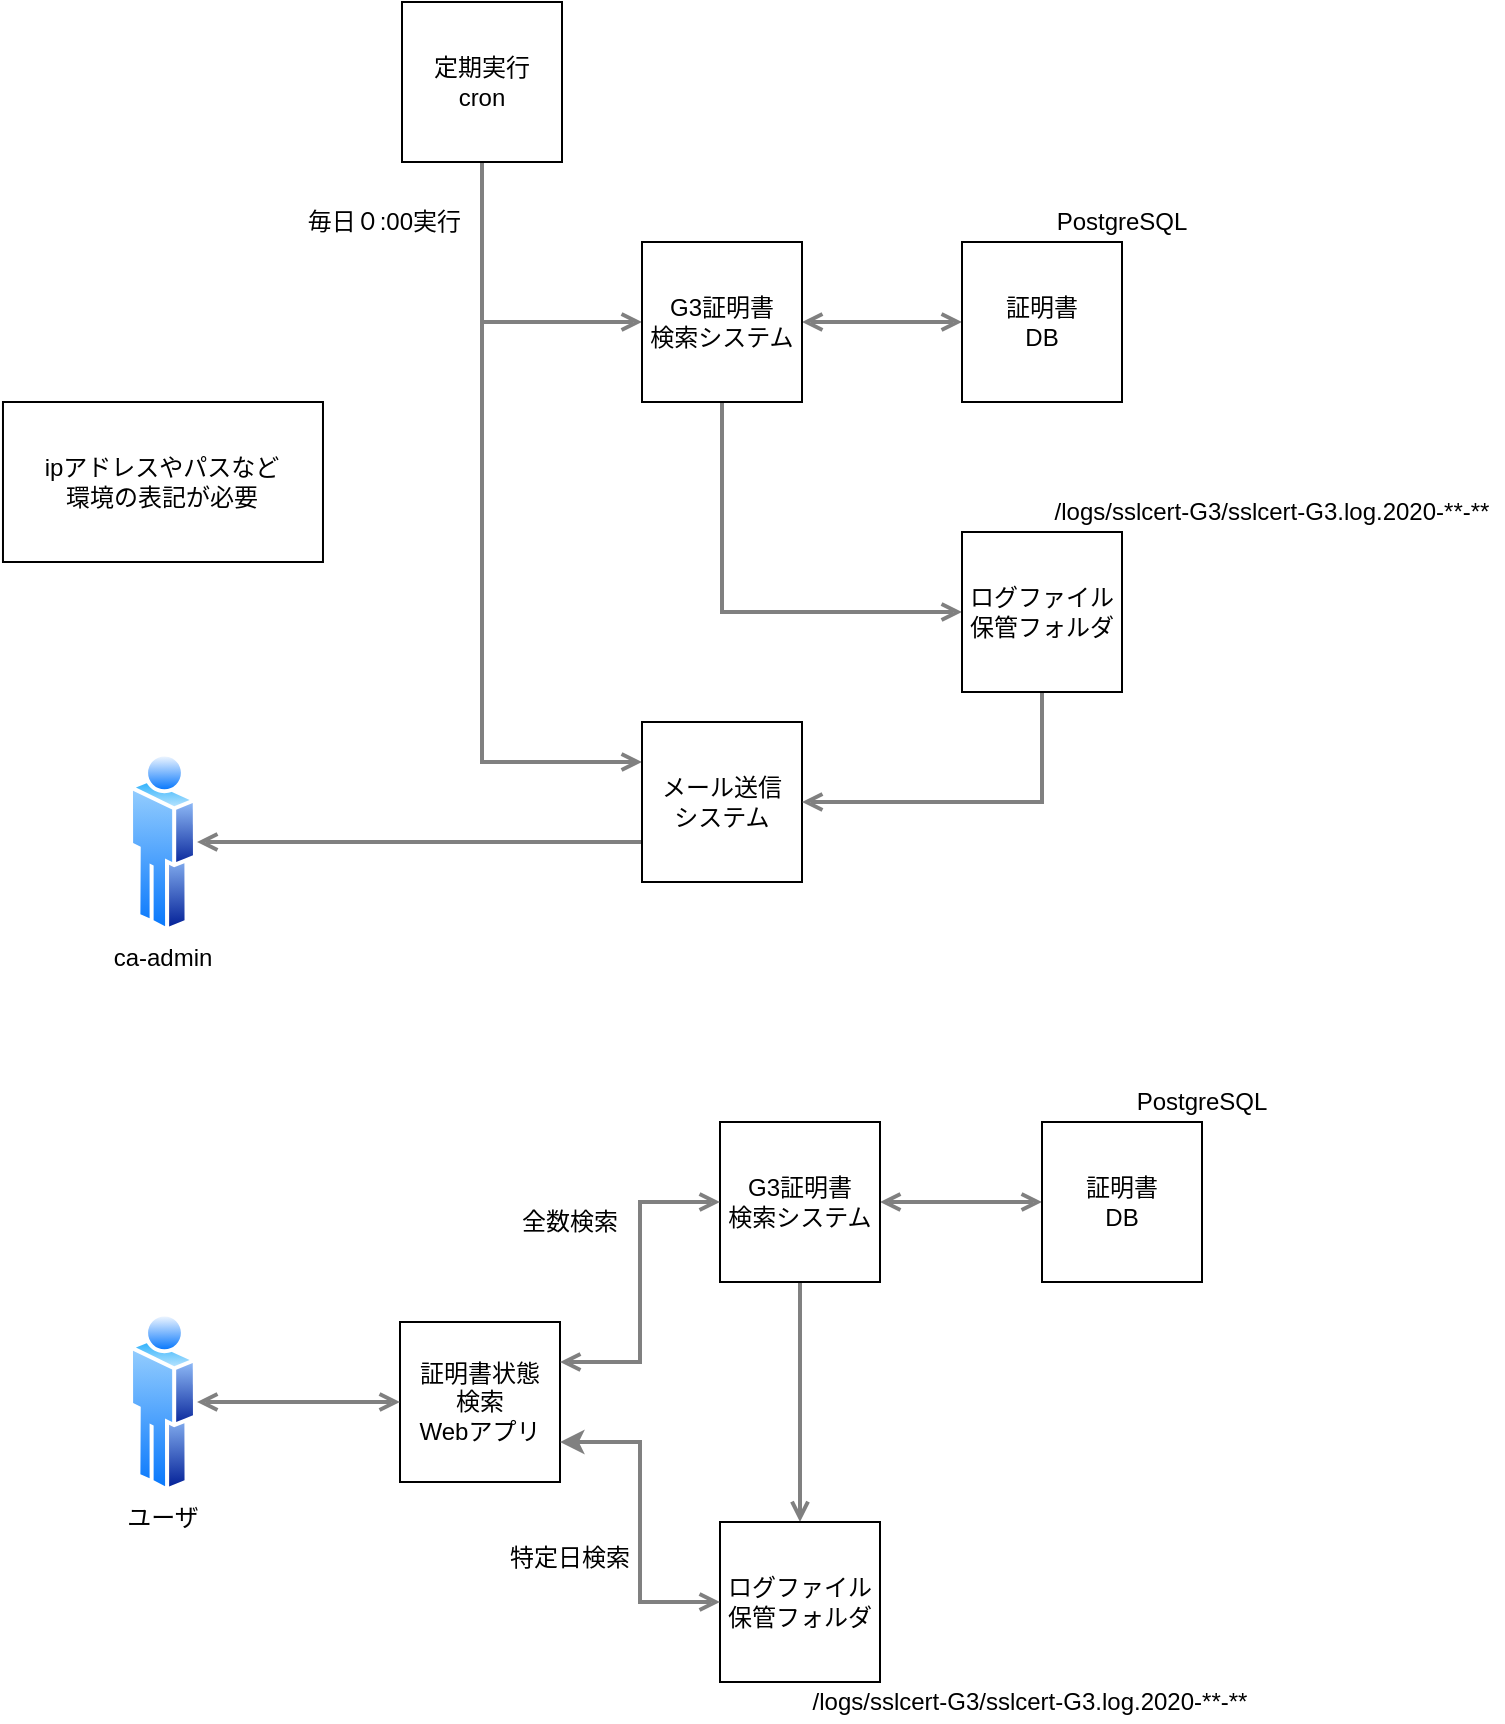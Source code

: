 <mxfile version="13.10.6" type="github">
  <diagram id="L7xhaTyGDJctH5aDYvOu" name="Page-2">
    <mxGraphModel dx="975" dy="587" grid="1" gridSize="10" guides="1" tooltips="1" connect="1" arrows="1" fold="1" page="1" pageScale="1" pageWidth="827" pageHeight="1169" math="0" shadow="0">
      <root>
        <mxCell id="nNvE3wCDXe1zB-vRH93K-0" />
        <mxCell id="nNvE3wCDXe1zB-vRH93K-1" parent="nNvE3wCDXe1zB-vRH93K-0" />
        <mxCell id="tds_qtYH7TQnGZW7USgK-12" style="edgeStyle=orthogonalEdgeStyle;rounded=0;orthogonalLoop=1;jettySize=auto;html=1;exitX=0.5;exitY=1;exitDx=0;exitDy=0;entryX=0;entryY=0.25;entryDx=0;entryDy=0;startArrow=none;startFill=0;endArrow=open;endFill=0;strokeColor=#808080;strokeWidth=2;" edge="1" parent="nNvE3wCDXe1zB-vRH93K-1" source="nNvE3wCDXe1zB-vRH93K-36" target="nNvE3wCDXe1zB-vRH93K-39">
          <mxGeometry relative="1" as="geometry" />
        </mxCell>
        <mxCell id="tds_qtYH7TQnGZW7USgK-13" style="edgeStyle=orthogonalEdgeStyle;rounded=0;orthogonalLoop=1;jettySize=auto;html=1;exitX=0.5;exitY=1;exitDx=0;exitDy=0;entryX=0;entryY=0.5;entryDx=0;entryDy=0;startArrow=none;startFill=0;endArrow=open;endFill=0;strokeColor=#808080;strokeWidth=2;" edge="1" parent="nNvE3wCDXe1zB-vRH93K-1" source="nNvE3wCDXe1zB-vRH93K-36" target="nNvE3wCDXe1zB-vRH93K-38">
          <mxGeometry relative="1" as="geometry" />
        </mxCell>
        <mxCell id="nNvE3wCDXe1zB-vRH93K-36" value="&lt;div&gt;定期実行&lt;/div&gt;&lt;div&gt;cron&lt;br&gt;&lt;/div&gt;" style="whiteSpace=wrap;html=1;aspect=fixed;" vertex="1" parent="nNvE3wCDXe1zB-vRH93K-1">
          <mxGeometry x="240" y="40" width="80" height="80" as="geometry" />
        </mxCell>
        <mxCell id="tds_qtYH7TQnGZW7USgK-15" style="edgeStyle=orthogonalEdgeStyle;rounded=0;orthogonalLoop=1;jettySize=auto;html=1;exitX=1;exitY=0.5;exitDx=0;exitDy=0;entryX=0;entryY=0.5;entryDx=0;entryDy=0;startArrow=open;startFill=0;endArrow=open;endFill=0;strokeColor=#808080;strokeWidth=2;" edge="1" parent="nNvE3wCDXe1zB-vRH93K-1" source="nNvE3wCDXe1zB-vRH93K-38" target="nNvE3wCDXe1zB-vRH93K-35">
          <mxGeometry relative="1" as="geometry" />
        </mxCell>
        <mxCell id="tds_qtYH7TQnGZW7USgK-17" style="edgeStyle=orthogonalEdgeStyle;rounded=0;orthogonalLoop=1;jettySize=auto;html=1;exitX=0.5;exitY=1;exitDx=0;exitDy=0;entryX=0;entryY=0.5;entryDx=0;entryDy=0;startArrow=none;startFill=0;endArrow=open;endFill=0;strokeColor=#808080;strokeWidth=2;" edge="1" parent="nNvE3wCDXe1zB-vRH93K-1" source="nNvE3wCDXe1zB-vRH93K-38" target="nNvE3wCDXe1zB-vRH93K-40">
          <mxGeometry relative="1" as="geometry" />
        </mxCell>
        <mxCell id="nNvE3wCDXe1zB-vRH93K-38" value="&lt;div&gt;G3証明書&lt;/div&gt;&lt;div&gt;検索システム&lt;br&gt;&lt;/div&gt;" style="whiteSpace=wrap;html=1;aspect=fixed;" vertex="1" parent="nNvE3wCDXe1zB-vRH93K-1">
          <mxGeometry x="360" y="160" width="80" height="80" as="geometry" />
        </mxCell>
        <mxCell id="tds_qtYH7TQnGZW7USgK-14" style="edgeStyle=orthogonalEdgeStyle;rounded=0;orthogonalLoop=1;jettySize=auto;html=1;exitX=0;exitY=0.75;exitDx=0;exitDy=0;startArrow=none;startFill=0;endArrow=open;endFill=0;strokeColor=#808080;strokeWidth=2;" edge="1" parent="nNvE3wCDXe1zB-vRH93K-1" source="nNvE3wCDXe1zB-vRH93K-39" target="tds_qtYH7TQnGZW7USgK-0">
          <mxGeometry relative="1" as="geometry" />
        </mxCell>
        <mxCell id="nNvE3wCDXe1zB-vRH93K-39" value="&lt;div&gt;メール送信&lt;/div&gt;&lt;div&gt;システム&lt;/div&gt;" style="whiteSpace=wrap;html=1;aspect=fixed;" vertex="1" parent="nNvE3wCDXe1zB-vRH93K-1">
          <mxGeometry x="360" y="400" width="80" height="80" as="geometry" />
        </mxCell>
        <mxCell id="tds_qtYH7TQnGZW7USgK-18" style="edgeStyle=orthogonalEdgeStyle;rounded=0;orthogonalLoop=1;jettySize=auto;html=1;exitX=0.5;exitY=1;exitDx=0;exitDy=0;entryX=1;entryY=0.5;entryDx=0;entryDy=0;startArrow=none;startFill=0;endArrow=open;endFill=0;strokeColor=#808080;strokeWidth=2;" edge="1" parent="nNvE3wCDXe1zB-vRH93K-1" source="nNvE3wCDXe1zB-vRH93K-40" target="nNvE3wCDXe1zB-vRH93K-39">
          <mxGeometry relative="1" as="geometry" />
        </mxCell>
        <mxCell id="9xR5e9x84lklHXayTx98-0" value="&lt;div&gt;証明書状態&lt;/div&gt;&lt;div&gt;検索&lt;/div&gt;&lt;div&gt;Webアプリ&lt;br&gt;&lt;/div&gt;" style="whiteSpace=wrap;html=1;aspect=fixed;" vertex="1" parent="nNvE3wCDXe1zB-vRH93K-1">
          <mxGeometry x="239" y="700" width="80" height="80" as="geometry" />
        </mxCell>
        <mxCell id="tds_qtYH7TQnGZW7USgK-3" value="" style="group" vertex="1" connectable="0" parent="nNvE3wCDXe1zB-vRH93K-1">
          <mxGeometry x="79" y="414" width="82.98" height="114" as="geometry" />
        </mxCell>
        <mxCell id="tds_qtYH7TQnGZW7USgK-0" value="" style="aspect=fixed;perimeter=ellipsePerimeter;html=1;align=center;shadow=0;dashed=0;spacingTop=3;image;image=img/lib/active_directory/user.svg;" vertex="1" parent="tds_qtYH7TQnGZW7USgK-3">
          <mxGeometry x="24.47" width="34.04" height="92" as="geometry" />
        </mxCell>
        <mxCell id="tds_qtYH7TQnGZW7USgK-2" value="ca-admin" style="text;html=1;strokeColor=none;fillColor=none;align=center;verticalAlign=middle;whiteSpace=wrap;rounded=0;" vertex="1" parent="tds_qtYH7TQnGZW7USgK-3">
          <mxGeometry y="94" width="82.98" height="20" as="geometry" />
        </mxCell>
        <mxCell id="tds_qtYH7TQnGZW7USgK-19" value="&lt;div&gt;ipアドレスやパスなど&lt;/div&gt;&lt;div&gt;環境の表記が必要&lt;br&gt;&lt;/div&gt;" style="rounded=0;whiteSpace=wrap;html=1;" vertex="1" parent="nNvE3wCDXe1zB-vRH93K-1">
          <mxGeometry x="40.49" y="240" width="160" height="80" as="geometry" />
        </mxCell>
        <mxCell id="tds_qtYH7TQnGZW7USgK-21" value="" style="group" vertex="1" connectable="0" parent="nNvE3wCDXe1zB-vRH93K-1">
          <mxGeometry x="520" y="130" width="120" height="110" as="geometry" />
        </mxCell>
        <mxCell id="nNvE3wCDXe1zB-vRH93K-35" value="&lt;div&gt;証明書&lt;/div&gt;&lt;div&gt;DB&lt;br&gt;&lt;/div&gt;" style="whiteSpace=wrap;html=1;aspect=fixed;" vertex="1" parent="tds_qtYH7TQnGZW7USgK-21">
          <mxGeometry y="30" width="80" height="80" as="geometry" />
        </mxCell>
        <mxCell id="tds_qtYH7TQnGZW7USgK-20" value="PostgreSQL" style="text;html=1;strokeColor=none;fillColor=none;align=center;verticalAlign=middle;whiteSpace=wrap;rounded=0;" vertex="1" parent="tds_qtYH7TQnGZW7USgK-21">
          <mxGeometry x="40" y="10" width="80" height="20" as="geometry" />
        </mxCell>
        <mxCell id="tds_qtYH7TQnGZW7USgK-24" value="" style="group" vertex="1" connectable="0" parent="nNvE3wCDXe1zB-vRH93K-1">
          <mxGeometry x="79" y="694" width="82.98" height="114" as="geometry" />
        </mxCell>
        <mxCell id="tds_qtYH7TQnGZW7USgK-25" value="" style="aspect=fixed;perimeter=ellipsePerimeter;html=1;align=center;shadow=0;dashed=0;spacingTop=3;image;image=img/lib/active_directory/user.svg;" vertex="1" parent="tds_qtYH7TQnGZW7USgK-24">
          <mxGeometry x="24.47" width="34.04" height="92" as="geometry" />
        </mxCell>
        <mxCell id="tds_qtYH7TQnGZW7USgK-26" value="ユーザ" style="text;html=1;strokeColor=none;fillColor=none;align=center;verticalAlign=middle;whiteSpace=wrap;rounded=0;" vertex="1" parent="tds_qtYH7TQnGZW7USgK-24">
          <mxGeometry y="94" width="82.98" height="20" as="geometry" />
        </mxCell>
        <mxCell id="tds_qtYH7TQnGZW7USgK-27" style="edgeStyle=orthogonalEdgeStyle;rounded=0;orthogonalLoop=1;jettySize=auto;html=1;exitX=1;exitY=0.5;exitDx=0;exitDy=0;startArrow=open;startFill=0;endArrow=open;endFill=0;strokeColor=#808080;strokeWidth=2;" edge="1" parent="nNvE3wCDXe1zB-vRH93K-1" source="tds_qtYH7TQnGZW7USgK-25" target="9xR5e9x84lklHXayTx98-0">
          <mxGeometry relative="1" as="geometry" />
        </mxCell>
        <mxCell id="tds_qtYH7TQnGZW7USgK-42" style="edgeStyle=orthogonalEdgeStyle;rounded=0;orthogonalLoop=1;jettySize=auto;html=1;exitX=1;exitY=0.5;exitDx=0;exitDy=0;entryX=0;entryY=0.5;entryDx=0;entryDy=0;startArrow=open;startFill=0;endArrow=open;endFill=0;strokeColor=#808080;strokeWidth=2;" edge="1" parent="nNvE3wCDXe1zB-vRH93K-1" source="tds_qtYH7TQnGZW7USgK-28" target="tds_qtYH7TQnGZW7USgK-53">
          <mxGeometry relative="1" as="geometry">
            <mxPoint x="579" y="640" as="targetPoint" />
          </mxGeometry>
        </mxCell>
        <mxCell id="tds_qtYH7TQnGZW7USgK-43" style="edgeStyle=orthogonalEdgeStyle;rounded=0;orthogonalLoop=1;jettySize=auto;html=1;exitX=0.5;exitY=1;exitDx=0;exitDy=0;entryX=0.5;entryY=0;entryDx=0;entryDy=0;startArrow=none;startFill=0;endArrow=open;endFill=0;strokeColor=#808080;strokeWidth=2;" edge="1" parent="nNvE3wCDXe1zB-vRH93K-1" source="tds_qtYH7TQnGZW7USgK-28" target="tds_qtYH7TQnGZW7USgK-39">
          <mxGeometry relative="1" as="geometry" />
        </mxCell>
        <mxCell id="tds_qtYH7TQnGZW7USgK-28" value="&lt;div&gt;G3証明書&lt;/div&gt;&lt;div&gt;検索システム&lt;br&gt;&lt;/div&gt;" style="whiteSpace=wrap;html=1;aspect=fixed;" vertex="1" parent="nNvE3wCDXe1zB-vRH93K-1">
          <mxGeometry x="399" y="600" width="80" height="80" as="geometry" />
        </mxCell>
        <mxCell id="tds_qtYH7TQnGZW7USgK-36" value="" style="group" vertex="1" connectable="0" parent="nNvE3wCDXe1zB-vRH93K-1">
          <mxGeometry x="520" y="285" width="270" height="100" as="geometry" />
        </mxCell>
        <mxCell id="tds_qtYH7TQnGZW7USgK-23" value="" style="group" vertex="1" connectable="0" parent="tds_qtYH7TQnGZW7USgK-36">
          <mxGeometry width="260" height="100" as="geometry" />
        </mxCell>
        <mxCell id="nNvE3wCDXe1zB-vRH93K-40" value="&lt;div&gt;ログファイル&lt;/div&gt;&lt;div&gt;保管フォルダ&lt;br&gt;&lt;/div&gt;" style="whiteSpace=wrap;html=1;aspect=fixed;" vertex="1" parent="tds_qtYH7TQnGZW7USgK-23">
          <mxGeometry y="20" width="80" height="80" as="geometry" />
        </mxCell>
        <mxCell id="tds_qtYH7TQnGZW7USgK-22" value="/logs/sslcert-G3/sslcert-G3.log.2020-**-**" style="text;html=1;strokeColor=none;fillColor=none;align=center;verticalAlign=middle;whiteSpace=wrap;rounded=0;" vertex="1" parent="tds_qtYH7TQnGZW7USgK-36">
          <mxGeometry x="40" width="230" height="20" as="geometry" />
        </mxCell>
        <mxCell id="tds_qtYH7TQnGZW7USgK-44" value="" style="group" vertex="1" connectable="0" parent="nNvE3wCDXe1zB-vRH93K-1">
          <mxGeometry x="399" y="780" width="270" height="120" as="geometry" />
        </mxCell>
        <mxCell id="tds_qtYH7TQnGZW7USgK-37" value="" style="group" vertex="1" connectable="0" parent="tds_qtYH7TQnGZW7USgK-44">
          <mxGeometry width="270" height="100" as="geometry" />
        </mxCell>
        <mxCell id="tds_qtYH7TQnGZW7USgK-38" value="" style="group" vertex="1" connectable="0" parent="tds_qtYH7TQnGZW7USgK-37">
          <mxGeometry width="260" height="100" as="geometry" />
        </mxCell>
        <mxCell id="tds_qtYH7TQnGZW7USgK-39" value="&lt;div&gt;ログファイル&lt;/div&gt;&lt;div&gt;保管フォルダ&lt;br&gt;&lt;/div&gt;" style="whiteSpace=wrap;html=1;aspect=fixed;" vertex="1" parent="tds_qtYH7TQnGZW7USgK-38">
          <mxGeometry y="20" width="80" height="80" as="geometry" />
        </mxCell>
        <mxCell id="tds_qtYH7TQnGZW7USgK-40" value="/logs/sslcert-G3/sslcert-G3.log.2020-**-**" style="text;html=1;strokeColor=none;fillColor=none;align=center;verticalAlign=middle;whiteSpace=wrap;rounded=0;" vertex="1" parent="tds_qtYH7TQnGZW7USgK-44">
          <mxGeometry x="40" y="100" width="230" height="20" as="geometry" />
        </mxCell>
        <mxCell id="tds_qtYH7TQnGZW7USgK-47" value="" style="group" vertex="1" connectable="0" parent="nNvE3wCDXe1zB-vRH93K-1">
          <mxGeometry x="299" y="640" width="50" height="20" as="geometry" />
        </mxCell>
        <mxCell id="tds_qtYH7TQnGZW7USgK-41" style="edgeStyle=orthogonalEdgeStyle;rounded=0;orthogonalLoop=1;jettySize=auto;html=1;exitX=1;exitY=0.25;exitDx=0;exitDy=0;entryX=0;entryY=0.5;entryDx=0;entryDy=0;startArrow=open;startFill=0;endArrow=open;endFill=0;strokeColor=#808080;strokeWidth=2;" edge="1" parent="tds_qtYH7TQnGZW7USgK-47" source="9xR5e9x84lklHXayTx98-0" target="tds_qtYH7TQnGZW7USgK-28">
          <mxGeometry relative="1" as="geometry" />
        </mxCell>
        <mxCell id="tds_qtYH7TQnGZW7USgK-46" value="全数検索" style="text;html=1;strokeColor=none;fillColor=none;align=center;verticalAlign=middle;whiteSpace=wrap;rounded=0;" vertex="1" parent="tds_qtYH7TQnGZW7USgK-47">
          <mxGeometry width="50" height="20" as="geometry" />
        </mxCell>
        <mxCell id="tds_qtYH7TQnGZW7USgK-50" value="" style="group" vertex="1" connectable="0" parent="nNvE3wCDXe1zB-vRH93K-1">
          <mxGeometry x="279" y="808" width="90" height="20" as="geometry" />
        </mxCell>
        <mxCell id="tds_qtYH7TQnGZW7USgK-45" style="edgeStyle=orthogonalEdgeStyle;rounded=0;orthogonalLoop=1;jettySize=auto;html=1;exitX=1;exitY=0.75;exitDx=0;exitDy=0;entryX=0;entryY=0.5;entryDx=0;entryDy=0;startArrow=classic;startFill=1;endArrow=open;endFill=0;strokeColor=#808080;strokeWidth=2;" edge="1" parent="tds_qtYH7TQnGZW7USgK-50" source="9xR5e9x84lklHXayTx98-0" target="tds_qtYH7TQnGZW7USgK-39">
          <mxGeometry relative="1" as="geometry" />
        </mxCell>
        <mxCell id="tds_qtYH7TQnGZW7USgK-48" value="&lt;div&gt;特定日検索&lt;br&gt;&lt;/div&gt;" style="text;html=1;strokeColor=none;fillColor=none;align=center;verticalAlign=middle;whiteSpace=wrap;rounded=0;" vertex="1" parent="tds_qtYH7TQnGZW7USgK-50">
          <mxGeometry width="90" height="20" as="geometry" />
        </mxCell>
        <mxCell id="tds_qtYH7TQnGZW7USgK-51" value="&amp;nbsp;毎日０:00実行" style="text;html=1;strokeColor=none;fillColor=none;align=center;verticalAlign=middle;whiteSpace=wrap;rounded=0;" vertex="1" parent="nNvE3wCDXe1zB-vRH93K-1">
          <mxGeometry x="180" y="140" width="99" height="20" as="geometry" />
        </mxCell>
        <mxCell id="tds_qtYH7TQnGZW7USgK-52" value="" style="group" vertex="1" connectable="0" parent="nNvE3wCDXe1zB-vRH93K-1">
          <mxGeometry x="560" y="570" width="120" height="110" as="geometry" />
        </mxCell>
        <mxCell id="tds_qtYH7TQnGZW7USgK-53" value="&lt;div&gt;証明書&lt;/div&gt;&lt;div&gt;DB&lt;br&gt;&lt;/div&gt;" style="whiteSpace=wrap;html=1;aspect=fixed;" vertex="1" parent="tds_qtYH7TQnGZW7USgK-52">
          <mxGeometry y="30" width="80" height="80" as="geometry" />
        </mxCell>
        <mxCell id="tds_qtYH7TQnGZW7USgK-54" value="PostgreSQL" style="text;html=1;strokeColor=none;fillColor=none;align=center;verticalAlign=middle;whiteSpace=wrap;rounded=0;" vertex="1" parent="tds_qtYH7TQnGZW7USgK-52">
          <mxGeometry x="40" y="10" width="80" height="20" as="geometry" />
        </mxCell>
      </root>
    </mxGraphModel>
  </diagram>
</mxfile>
